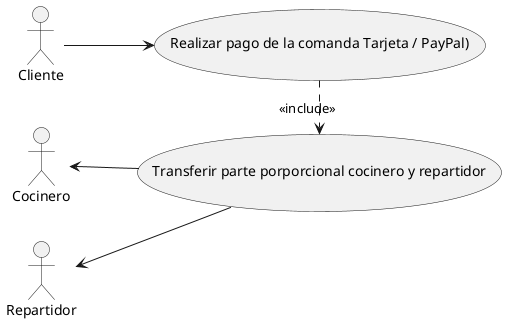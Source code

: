 @startuml
left to right direction

actor Cliente
actor Cocinero
actor Repartidor

  usecase "Realizar pago de la comanda Tarjeta / PayPal)" as us2
  usecase "Transferir parte porporcional cocinero y repartidor" as us3


Cliente --> us2

us2  .> us3 : <<include>>
Cocinero <-- us3
Repartidor <-- us3

@enduml

